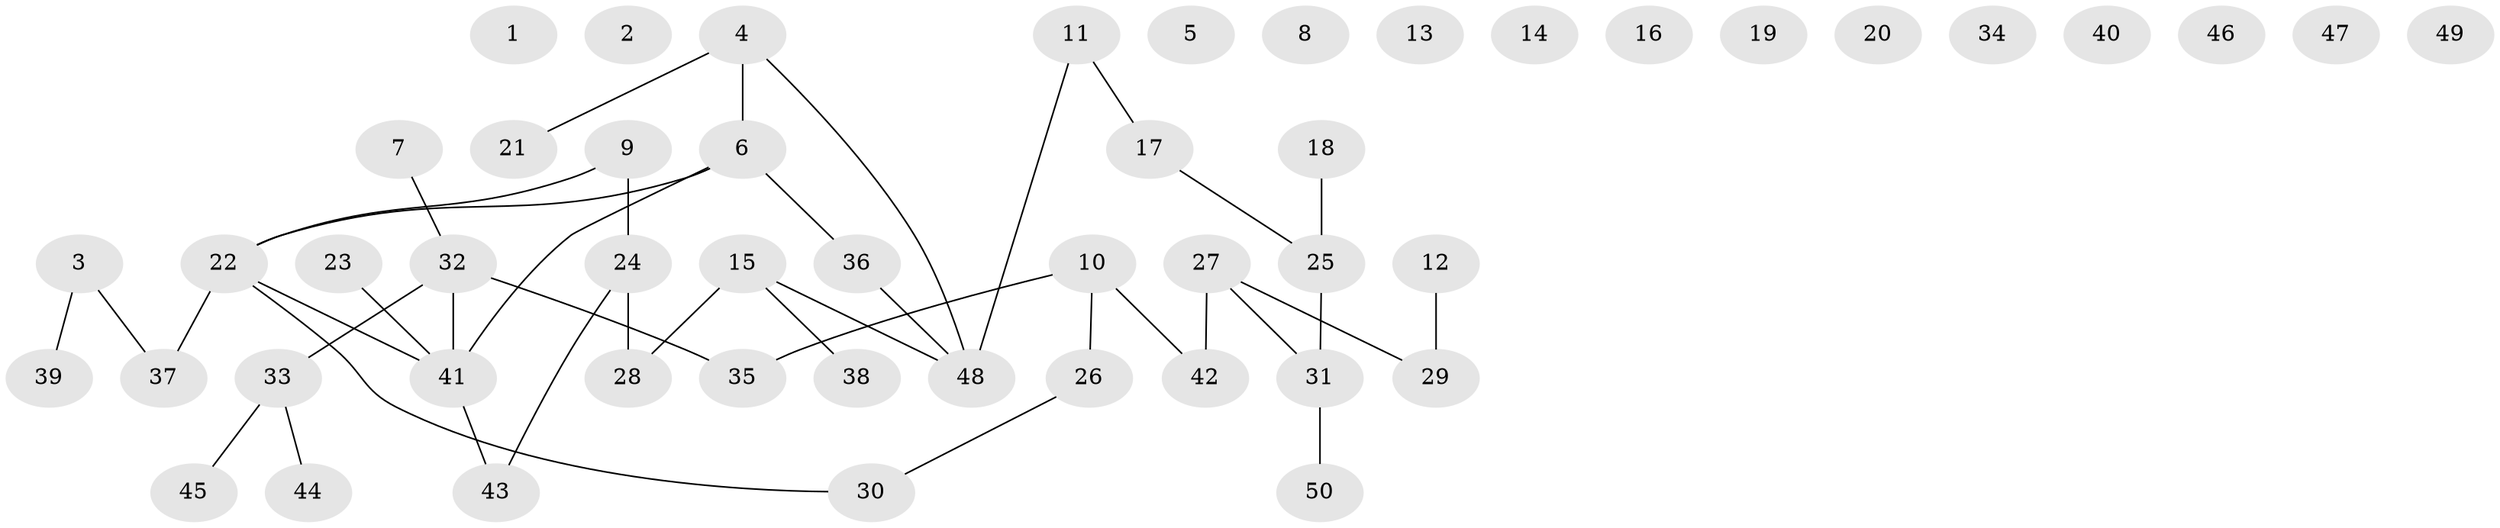 // Generated by graph-tools (version 1.1) at 2025/49/03/09/25 03:49:14]
// undirected, 50 vertices, 41 edges
graph export_dot {
graph [start="1"]
  node [color=gray90,style=filled];
  1;
  2;
  3;
  4;
  5;
  6;
  7;
  8;
  9;
  10;
  11;
  12;
  13;
  14;
  15;
  16;
  17;
  18;
  19;
  20;
  21;
  22;
  23;
  24;
  25;
  26;
  27;
  28;
  29;
  30;
  31;
  32;
  33;
  34;
  35;
  36;
  37;
  38;
  39;
  40;
  41;
  42;
  43;
  44;
  45;
  46;
  47;
  48;
  49;
  50;
  3 -- 37;
  3 -- 39;
  4 -- 6;
  4 -- 21;
  4 -- 48;
  6 -- 22;
  6 -- 36;
  6 -- 41;
  7 -- 32;
  9 -- 22;
  9 -- 24;
  10 -- 26;
  10 -- 35;
  10 -- 42;
  11 -- 17;
  11 -- 48;
  12 -- 29;
  15 -- 28;
  15 -- 38;
  15 -- 48;
  17 -- 25;
  18 -- 25;
  22 -- 30;
  22 -- 37;
  22 -- 41;
  23 -- 41;
  24 -- 28;
  24 -- 43;
  25 -- 31;
  26 -- 30;
  27 -- 29;
  27 -- 31;
  27 -- 42;
  31 -- 50;
  32 -- 33;
  32 -- 35;
  32 -- 41;
  33 -- 44;
  33 -- 45;
  36 -- 48;
  41 -- 43;
}
